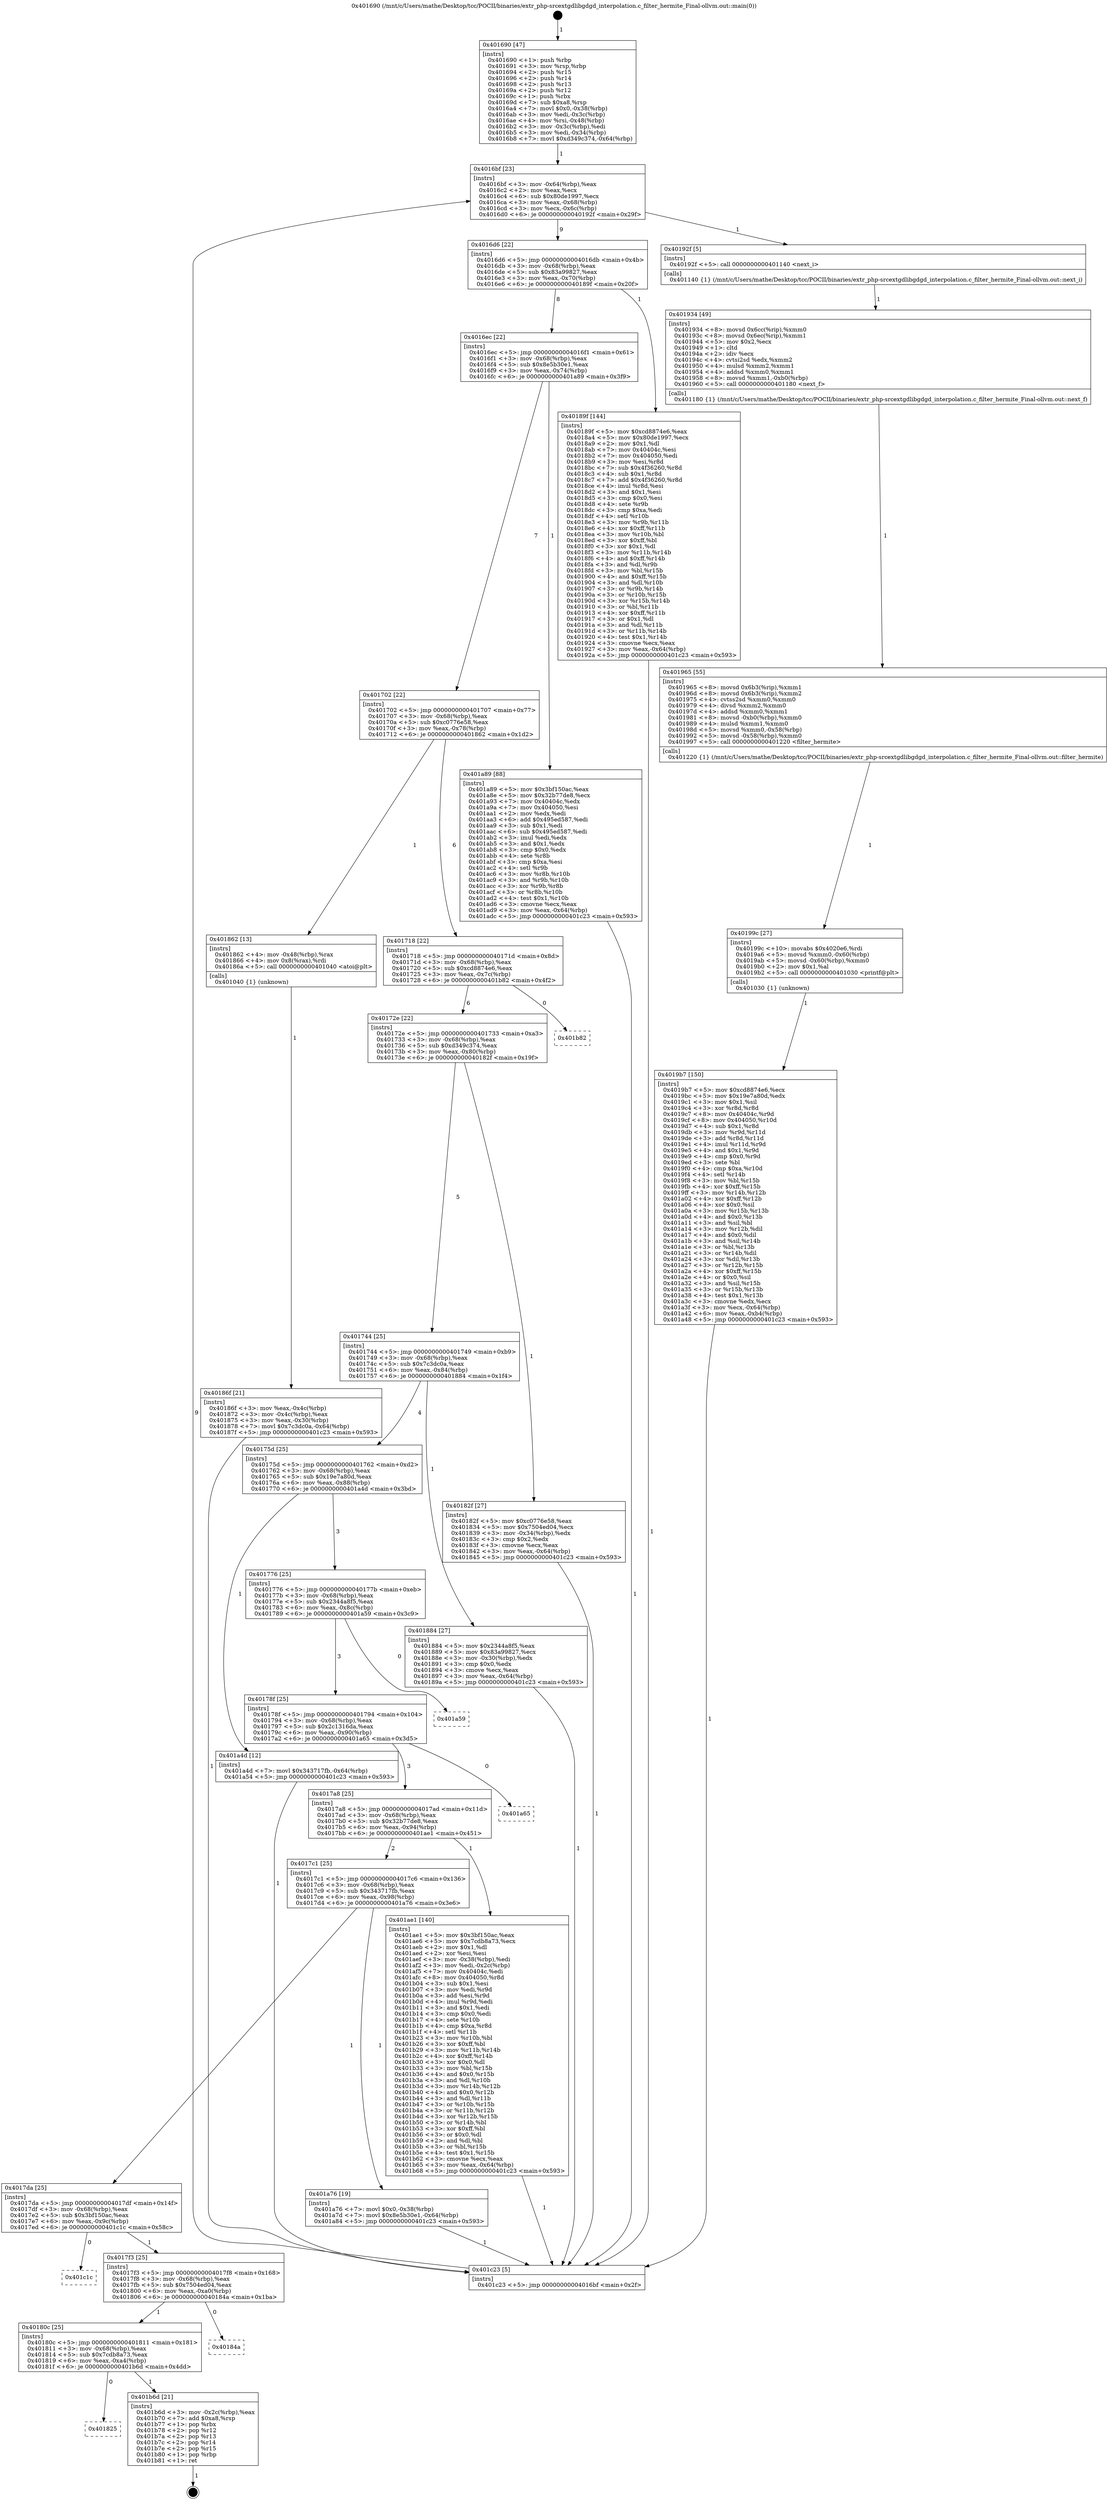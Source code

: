 digraph "0x401690" {
  label = "0x401690 (/mnt/c/Users/mathe/Desktop/tcc/POCII/binaries/extr_php-srcextgdlibgdgd_interpolation.c_filter_hermite_Final-ollvm.out::main(0))"
  labelloc = "t"
  node[shape=record]

  Entry [label="",width=0.3,height=0.3,shape=circle,fillcolor=black,style=filled]
  "0x4016bf" [label="{
     0x4016bf [23]\l
     | [instrs]\l
     &nbsp;&nbsp;0x4016bf \<+3\>: mov -0x64(%rbp),%eax\l
     &nbsp;&nbsp;0x4016c2 \<+2\>: mov %eax,%ecx\l
     &nbsp;&nbsp;0x4016c4 \<+6\>: sub $0x80de1997,%ecx\l
     &nbsp;&nbsp;0x4016ca \<+3\>: mov %eax,-0x68(%rbp)\l
     &nbsp;&nbsp;0x4016cd \<+3\>: mov %ecx,-0x6c(%rbp)\l
     &nbsp;&nbsp;0x4016d0 \<+6\>: je 000000000040192f \<main+0x29f\>\l
  }"]
  "0x40192f" [label="{
     0x40192f [5]\l
     | [instrs]\l
     &nbsp;&nbsp;0x40192f \<+5\>: call 0000000000401140 \<next_i\>\l
     | [calls]\l
     &nbsp;&nbsp;0x401140 \{1\} (/mnt/c/Users/mathe/Desktop/tcc/POCII/binaries/extr_php-srcextgdlibgdgd_interpolation.c_filter_hermite_Final-ollvm.out::next_i)\l
  }"]
  "0x4016d6" [label="{
     0x4016d6 [22]\l
     | [instrs]\l
     &nbsp;&nbsp;0x4016d6 \<+5\>: jmp 00000000004016db \<main+0x4b\>\l
     &nbsp;&nbsp;0x4016db \<+3\>: mov -0x68(%rbp),%eax\l
     &nbsp;&nbsp;0x4016de \<+5\>: sub $0x83a99827,%eax\l
     &nbsp;&nbsp;0x4016e3 \<+3\>: mov %eax,-0x70(%rbp)\l
     &nbsp;&nbsp;0x4016e6 \<+6\>: je 000000000040189f \<main+0x20f\>\l
  }"]
  Exit [label="",width=0.3,height=0.3,shape=circle,fillcolor=black,style=filled,peripheries=2]
  "0x40189f" [label="{
     0x40189f [144]\l
     | [instrs]\l
     &nbsp;&nbsp;0x40189f \<+5\>: mov $0xcd8874e6,%eax\l
     &nbsp;&nbsp;0x4018a4 \<+5\>: mov $0x80de1997,%ecx\l
     &nbsp;&nbsp;0x4018a9 \<+2\>: mov $0x1,%dl\l
     &nbsp;&nbsp;0x4018ab \<+7\>: mov 0x40404c,%esi\l
     &nbsp;&nbsp;0x4018b2 \<+7\>: mov 0x404050,%edi\l
     &nbsp;&nbsp;0x4018b9 \<+3\>: mov %esi,%r8d\l
     &nbsp;&nbsp;0x4018bc \<+7\>: sub $0x4f36260,%r8d\l
     &nbsp;&nbsp;0x4018c3 \<+4\>: sub $0x1,%r8d\l
     &nbsp;&nbsp;0x4018c7 \<+7\>: add $0x4f36260,%r8d\l
     &nbsp;&nbsp;0x4018ce \<+4\>: imul %r8d,%esi\l
     &nbsp;&nbsp;0x4018d2 \<+3\>: and $0x1,%esi\l
     &nbsp;&nbsp;0x4018d5 \<+3\>: cmp $0x0,%esi\l
     &nbsp;&nbsp;0x4018d8 \<+4\>: sete %r9b\l
     &nbsp;&nbsp;0x4018dc \<+3\>: cmp $0xa,%edi\l
     &nbsp;&nbsp;0x4018df \<+4\>: setl %r10b\l
     &nbsp;&nbsp;0x4018e3 \<+3\>: mov %r9b,%r11b\l
     &nbsp;&nbsp;0x4018e6 \<+4\>: xor $0xff,%r11b\l
     &nbsp;&nbsp;0x4018ea \<+3\>: mov %r10b,%bl\l
     &nbsp;&nbsp;0x4018ed \<+3\>: xor $0xff,%bl\l
     &nbsp;&nbsp;0x4018f0 \<+3\>: xor $0x1,%dl\l
     &nbsp;&nbsp;0x4018f3 \<+3\>: mov %r11b,%r14b\l
     &nbsp;&nbsp;0x4018f6 \<+4\>: and $0xff,%r14b\l
     &nbsp;&nbsp;0x4018fa \<+3\>: and %dl,%r9b\l
     &nbsp;&nbsp;0x4018fd \<+3\>: mov %bl,%r15b\l
     &nbsp;&nbsp;0x401900 \<+4\>: and $0xff,%r15b\l
     &nbsp;&nbsp;0x401904 \<+3\>: and %dl,%r10b\l
     &nbsp;&nbsp;0x401907 \<+3\>: or %r9b,%r14b\l
     &nbsp;&nbsp;0x40190a \<+3\>: or %r10b,%r15b\l
     &nbsp;&nbsp;0x40190d \<+3\>: xor %r15b,%r14b\l
     &nbsp;&nbsp;0x401910 \<+3\>: or %bl,%r11b\l
     &nbsp;&nbsp;0x401913 \<+4\>: xor $0xff,%r11b\l
     &nbsp;&nbsp;0x401917 \<+3\>: or $0x1,%dl\l
     &nbsp;&nbsp;0x40191a \<+3\>: and %dl,%r11b\l
     &nbsp;&nbsp;0x40191d \<+3\>: or %r11b,%r14b\l
     &nbsp;&nbsp;0x401920 \<+4\>: test $0x1,%r14b\l
     &nbsp;&nbsp;0x401924 \<+3\>: cmovne %ecx,%eax\l
     &nbsp;&nbsp;0x401927 \<+3\>: mov %eax,-0x64(%rbp)\l
     &nbsp;&nbsp;0x40192a \<+5\>: jmp 0000000000401c23 \<main+0x593\>\l
  }"]
  "0x4016ec" [label="{
     0x4016ec [22]\l
     | [instrs]\l
     &nbsp;&nbsp;0x4016ec \<+5\>: jmp 00000000004016f1 \<main+0x61\>\l
     &nbsp;&nbsp;0x4016f1 \<+3\>: mov -0x68(%rbp),%eax\l
     &nbsp;&nbsp;0x4016f4 \<+5\>: sub $0x8e5b30e1,%eax\l
     &nbsp;&nbsp;0x4016f9 \<+3\>: mov %eax,-0x74(%rbp)\l
     &nbsp;&nbsp;0x4016fc \<+6\>: je 0000000000401a89 \<main+0x3f9\>\l
  }"]
  "0x401825" [label="{
     0x401825\l
  }", style=dashed]
  "0x401a89" [label="{
     0x401a89 [88]\l
     | [instrs]\l
     &nbsp;&nbsp;0x401a89 \<+5\>: mov $0x3bf150ac,%eax\l
     &nbsp;&nbsp;0x401a8e \<+5\>: mov $0x32b77de8,%ecx\l
     &nbsp;&nbsp;0x401a93 \<+7\>: mov 0x40404c,%edx\l
     &nbsp;&nbsp;0x401a9a \<+7\>: mov 0x404050,%esi\l
     &nbsp;&nbsp;0x401aa1 \<+2\>: mov %edx,%edi\l
     &nbsp;&nbsp;0x401aa3 \<+6\>: add $0x495ed587,%edi\l
     &nbsp;&nbsp;0x401aa9 \<+3\>: sub $0x1,%edi\l
     &nbsp;&nbsp;0x401aac \<+6\>: sub $0x495ed587,%edi\l
     &nbsp;&nbsp;0x401ab2 \<+3\>: imul %edi,%edx\l
     &nbsp;&nbsp;0x401ab5 \<+3\>: and $0x1,%edx\l
     &nbsp;&nbsp;0x401ab8 \<+3\>: cmp $0x0,%edx\l
     &nbsp;&nbsp;0x401abb \<+4\>: sete %r8b\l
     &nbsp;&nbsp;0x401abf \<+3\>: cmp $0xa,%esi\l
     &nbsp;&nbsp;0x401ac2 \<+4\>: setl %r9b\l
     &nbsp;&nbsp;0x401ac6 \<+3\>: mov %r8b,%r10b\l
     &nbsp;&nbsp;0x401ac9 \<+3\>: and %r9b,%r10b\l
     &nbsp;&nbsp;0x401acc \<+3\>: xor %r9b,%r8b\l
     &nbsp;&nbsp;0x401acf \<+3\>: or %r8b,%r10b\l
     &nbsp;&nbsp;0x401ad2 \<+4\>: test $0x1,%r10b\l
     &nbsp;&nbsp;0x401ad6 \<+3\>: cmovne %ecx,%eax\l
     &nbsp;&nbsp;0x401ad9 \<+3\>: mov %eax,-0x64(%rbp)\l
     &nbsp;&nbsp;0x401adc \<+5\>: jmp 0000000000401c23 \<main+0x593\>\l
  }"]
  "0x401702" [label="{
     0x401702 [22]\l
     | [instrs]\l
     &nbsp;&nbsp;0x401702 \<+5\>: jmp 0000000000401707 \<main+0x77\>\l
     &nbsp;&nbsp;0x401707 \<+3\>: mov -0x68(%rbp),%eax\l
     &nbsp;&nbsp;0x40170a \<+5\>: sub $0xc0776e58,%eax\l
     &nbsp;&nbsp;0x40170f \<+3\>: mov %eax,-0x78(%rbp)\l
     &nbsp;&nbsp;0x401712 \<+6\>: je 0000000000401862 \<main+0x1d2\>\l
  }"]
  "0x401b6d" [label="{
     0x401b6d [21]\l
     | [instrs]\l
     &nbsp;&nbsp;0x401b6d \<+3\>: mov -0x2c(%rbp),%eax\l
     &nbsp;&nbsp;0x401b70 \<+7\>: add $0xa8,%rsp\l
     &nbsp;&nbsp;0x401b77 \<+1\>: pop %rbx\l
     &nbsp;&nbsp;0x401b78 \<+2\>: pop %r12\l
     &nbsp;&nbsp;0x401b7a \<+2\>: pop %r13\l
     &nbsp;&nbsp;0x401b7c \<+2\>: pop %r14\l
     &nbsp;&nbsp;0x401b7e \<+2\>: pop %r15\l
     &nbsp;&nbsp;0x401b80 \<+1\>: pop %rbp\l
     &nbsp;&nbsp;0x401b81 \<+1\>: ret\l
  }"]
  "0x401862" [label="{
     0x401862 [13]\l
     | [instrs]\l
     &nbsp;&nbsp;0x401862 \<+4\>: mov -0x48(%rbp),%rax\l
     &nbsp;&nbsp;0x401866 \<+4\>: mov 0x8(%rax),%rdi\l
     &nbsp;&nbsp;0x40186a \<+5\>: call 0000000000401040 \<atoi@plt\>\l
     | [calls]\l
     &nbsp;&nbsp;0x401040 \{1\} (unknown)\l
  }"]
  "0x401718" [label="{
     0x401718 [22]\l
     | [instrs]\l
     &nbsp;&nbsp;0x401718 \<+5\>: jmp 000000000040171d \<main+0x8d\>\l
     &nbsp;&nbsp;0x40171d \<+3\>: mov -0x68(%rbp),%eax\l
     &nbsp;&nbsp;0x401720 \<+5\>: sub $0xcd8874e6,%eax\l
     &nbsp;&nbsp;0x401725 \<+3\>: mov %eax,-0x7c(%rbp)\l
     &nbsp;&nbsp;0x401728 \<+6\>: je 0000000000401b82 \<main+0x4f2\>\l
  }"]
  "0x40180c" [label="{
     0x40180c [25]\l
     | [instrs]\l
     &nbsp;&nbsp;0x40180c \<+5\>: jmp 0000000000401811 \<main+0x181\>\l
     &nbsp;&nbsp;0x401811 \<+3\>: mov -0x68(%rbp),%eax\l
     &nbsp;&nbsp;0x401814 \<+5\>: sub $0x7cdb8a73,%eax\l
     &nbsp;&nbsp;0x401819 \<+6\>: mov %eax,-0xa4(%rbp)\l
     &nbsp;&nbsp;0x40181f \<+6\>: je 0000000000401b6d \<main+0x4dd\>\l
  }"]
  "0x401b82" [label="{
     0x401b82\l
  }", style=dashed]
  "0x40172e" [label="{
     0x40172e [22]\l
     | [instrs]\l
     &nbsp;&nbsp;0x40172e \<+5\>: jmp 0000000000401733 \<main+0xa3\>\l
     &nbsp;&nbsp;0x401733 \<+3\>: mov -0x68(%rbp),%eax\l
     &nbsp;&nbsp;0x401736 \<+5\>: sub $0xd349c374,%eax\l
     &nbsp;&nbsp;0x40173b \<+3\>: mov %eax,-0x80(%rbp)\l
     &nbsp;&nbsp;0x40173e \<+6\>: je 000000000040182f \<main+0x19f\>\l
  }"]
  "0x40184a" [label="{
     0x40184a\l
  }", style=dashed]
  "0x40182f" [label="{
     0x40182f [27]\l
     | [instrs]\l
     &nbsp;&nbsp;0x40182f \<+5\>: mov $0xc0776e58,%eax\l
     &nbsp;&nbsp;0x401834 \<+5\>: mov $0x7504ed04,%ecx\l
     &nbsp;&nbsp;0x401839 \<+3\>: mov -0x34(%rbp),%edx\l
     &nbsp;&nbsp;0x40183c \<+3\>: cmp $0x2,%edx\l
     &nbsp;&nbsp;0x40183f \<+3\>: cmovne %ecx,%eax\l
     &nbsp;&nbsp;0x401842 \<+3\>: mov %eax,-0x64(%rbp)\l
     &nbsp;&nbsp;0x401845 \<+5\>: jmp 0000000000401c23 \<main+0x593\>\l
  }"]
  "0x401744" [label="{
     0x401744 [25]\l
     | [instrs]\l
     &nbsp;&nbsp;0x401744 \<+5\>: jmp 0000000000401749 \<main+0xb9\>\l
     &nbsp;&nbsp;0x401749 \<+3\>: mov -0x68(%rbp),%eax\l
     &nbsp;&nbsp;0x40174c \<+5\>: sub $0x7c3dc0a,%eax\l
     &nbsp;&nbsp;0x401751 \<+6\>: mov %eax,-0x84(%rbp)\l
     &nbsp;&nbsp;0x401757 \<+6\>: je 0000000000401884 \<main+0x1f4\>\l
  }"]
  "0x401c23" [label="{
     0x401c23 [5]\l
     | [instrs]\l
     &nbsp;&nbsp;0x401c23 \<+5\>: jmp 00000000004016bf \<main+0x2f\>\l
  }"]
  "0x401690" [label="{
     0x401690 [47]\l
     | [instrs]\l
     &nbsp;&nbsp;0x401690 \<+1\>: push %rbp\l
     &nbsp;&nbsp;0x401691 \<+3\>: mov %rsp,%rbp\l
     &nbsp;&nbsp;0x401694 \<+2\>: push %r15\l
     &nbsp;&nbsp;0x401696 \<+2\>: push %r14\l
     &nbsp;&nbsp;0x401698 \<+2\>: push %r13\l
     &nbsp;&nbsp;0x40169a \<+2\>: push %r12\l
     &nbsp;&nbsp;0x40169c \<+1\>: push %rbx\l
     &nbsp;&nbsp;0x40169d \<+7\>: sub $0xa8,%rsp\l
     &nbsp;&nbsp;0x4016a4 \<+7\>: movl $0x0,-0x38(%rbp)\l
     &nbsp;&nbsp;0x4016ab \<+3\>: mov %edi,-0x3c(%rbp)\l
     &nbsp;&nbsp;0x4016ae \<+4\>: mov %rsi,-0x48(%rbp)\l
     &nbsp;&nbsp;0x4016b2 \<+3\>: mov -0x3c(%rbp),%edi\l
     &nbsp;&nbsp;0x4016b5 \<+3\>: mov %edi,-0x34(%rbp)\l
     &nbsp;&nbsp;0x4016b8 \<+7\>: movl $0xd349c374,-0x64(%rbp)\l
  }"]
  "0x40186f" [label="{
     0x40186f [21]\l
     | [instrs]\l
     &nbsp;&nbsp;0x40186f \<+3\>: mov %eax,-0x4c(%rbp)\l
     &nbsp;&nbsp;0x401872 \<+3\>: mov -0x4c(%rbp),%eax\l
     &nbsp;&nbsp;0x401875 \<+3\>: mov %eax,-0x30(%rbp)\l
     &nbsp;&nbsp;0x401878 \<+7\>: movl $0x7c3dc0a,-0x64(%rbp)\l
     &nbsp;&nbsp;0x40187f \<+5\>: jmp 0000000000401c23 \<main+0x593\>\l
  }"]
  "0x4017f3" [label="{
     0x4017f3 [25]\l
     | [instrs]\l
     &nbsp;&nbsp;0x4017f3 \<+5\>: jmp 00000000004017f8 \<main+0x168\>\l
     &nbsp;&nbsp;0x4017f8 \<+3\>: mov -0x68(%rbp),%eax\l
     &nbsp;&nbsp;0x4017fb \<+5\>: sub $0x7504ed04,%eax\l
     &nbsp;&nbsp;0x401800 \<+6\>: mov %eax,-0xa0(%rbp)\l
     &nbsp;&nbsp;0x401806 \<+6\>: je 000000000040184a \<main+0x1ba\>\l
  }"]
  "0x401884" [label="{
     0x401884 [27]\l
     | [instrs]\l
     &nbsp;&nbsp;0x401884 \<+5\>: mov $0x2344a8f5,%eax\l
     &nbsp;&nbsp;0x401889 \<+5\>: mov $0x83a99827,%ecx\l
     &nbsp;&nbsp;0x40188e \<+3\>: mov -0x30(%rbp),%edx\l
     &nbsp;&nbsp;0x401891 \<+3\>: cmp $0x0,%edx\l
     &nbsp;&nbsp;0x401894 \<+3\>: cmove %ecx,%eax\l
     &nbsp;&nbsp;0x401897 \<+3\>: mov %eax,-0x64(%rbp)\l
     &nbsp;&nbsp;0x40189a \<+5\>: jmp 0000000000401c23 \<main+0x593\>\l
  }"]
  "0x40175d" [label="{
     0x40175d [25]\l
     | [instrs]\l
     &nbsp;&nbsp;0x40175d \<+5\>: jmp 0000000000401762 \<main+0xd2\>\l
     &nbsp;&nbsp;0x401762 \<+3\>: mov -0x68(%rbp),%eax\l
     &nbsp;&nbsp;0x401765 \<+5\>: sub $0x19e7a80d,%eax\l
     &nbsp;&nbsp;0x40176a \<+6\>: mov %eax,-0x88(%rbp)\l
     &nbsp;&nbsp;0x401770 \<+6\>: je 0000000000401a4d \<main+0x3bd\>\l
  }"]
  "0x401934" [label="{
     0x401934 [49]\l
     | [instrs]\l
     &nbsp;&nbsp;0x401934 \<+8\>: movsd 0x6cc(%rip),%xmm0\l
     &nbsp;&nbsp;0x40193c \<+8\>: movsd 0x6ec(%rip),%xmm1\l
     &nbsp;&nbsp;0x401944 \<+5\>: mov $0x2,%ecx\l
     &nbsp;&nbsp;0x401949 \<+1\>: cltd\l
     &nbsp;&nbsp;0x40194a \<+2\>: idiv %ecx\l
     &nbsp;&nbsp;0x40194c \<+4\>: cvtsi2sd %edx,%xmm2\l
     &nbsp;&nbsp;0x401950 \<+4\>: mulsd %xmm2,%xmm1\l
     &nbsp;&nbsp;0x401954 \<+4\>: addsd %xmm0,%xmm1\l
     &nbsp;&nbsp;0x401958 \<+8\>: movsd %xmm1,-0xb0(%rbp)\l
     &nbsp;&nbsp;0x401960 \<+5\>: call 0000000000401180 \<next_f\>\l
     | [calls]\l
     &nbsp;&nbsp;0x401180 \{1\} (/mnt/c/Users/mathe/Desktop/tcc/POCII/binaries/extr_php-srcextgdlibgdgd_interpolation.c_filter_hermite_Final-ollvm.out::next_f)\l
  }"]
  "0x401965" [label="{
     0x401965 [55]\l
     | [instrs]\l
     &nbsp;&nbsp;0x401965 \<+8\>: movsd 0x6b3(%rip),%xmm1\l
     &nbsp;&nbsp;0x40196d \<+8\>: movsd 0x6b3(%rip),%xmm2\l
     &nbsp;&nbsp;0x401975 \<+4\>: cvtss2sd %xmm0,%xmm0\l
     &nbsp;&nbsp;0x401979 \<+4\>: divsd %xmm2,%xmm0\l
     &nbsp;&nbsp;0x40197d \<+4\>: addsd %xmm0,%xmm1\l
     &nbsp;&nbsp;0x401981 \<+8\>: movsd -0xb0(%rbp),%xmm0\l
     &nbsp;&nbsp;0x401989 \<+4\>: mulsd %xmm1,%xmm0\l
     &nbsp;&nbsp;0x40198d \<+5\>: movsd %xmm0,-0x58(%rbp)\l
     &nbsp;&nbsp;0x401992 \<+5\>: movsd -0x58(%rbp),%xmm0\l
     &nbsp;&nbsp;0x401997 \<+5\>: call 0000000000401220 \<filter_hermite\>\l
     | [calls]\l
     &nbsp;&nbsp;0x401220 \{1\} (/mnt/c/Users/mathe/Desktop/tcc/POCII/binaries/extr_php-srcextgdlibgdgd_interpolation.c_filter_hermite_Final-ollvm.out::filter_hermite)\l
  }"]
  "0x40199c" [label="{
     0x40199c [27]\l
     | [instrs]\l
     &nbsp;&nbsp;0x40199c \<+10\>: movabs $0x4020e6,%rdi\l
     &nbsp;&nbsp;0x4019a6 \<+5\>: movsd %xmm0,-0x60(%rbp)\l
     &nbsp;&nbsp;0x4019ab \<+5\>: movsd -0x60(%rbp),%xmm0\l
     &nbsp;&nbsp;0x4019b0 \<+2\>: mov $0x1,%al\l
     &nbsp;&nbsp;0x4019b2 \<+5\>: call 0000000000401030 \<printf@plt\>\l
     | [calls]\l
     &nbsp;&nbsp;0x401030 \{1\} (unknown)\l
  }"]
  "0x4019b7" [label="{
     0x4019b7 [150]\l
     | [instrs]\l
     &nbsp;&nbsp;0x4019b7 \<+5\>: mov $0xcd8874e6,%ecx\l
     &nbsp;&nbsp;0x4019bc \<+5\>: mov $0x19e7a80d,%edx\l
     &nbsp;&nbsp;0x4019c1 \<+3\>: mov $0x1,%sil\l
     &nbsp;&nbsp;0x4019c4 \<+3\>: xor %r8d,%r8d\l
     &nbsp;&nbsp;0x4019c7 \<+8\>: mov 0x40404c,%r9d\l
     &nbsp;&nbsp;0x4019cf \<+8\>: mov 0x404050,%r10d\l
     &nbsp;&nbsp;0x4019d7 \<+4\>: sub $0x1,%r8d\l
     &nbsp;&nbsp;0x4019db \<+3\>: mov %r9d,%r11d\l
     &nbsp;&nbsp;0x4019de \<+3\>: add %r8d,%r11d\l
     &nbsp;&nbsp;0x4019e1 \<+4\>: imul %r11d,%r9d\l
     &nbsp;&nbsp;0x4019e5 \<+4\>: and $0x1,%r9d\l
     &nbsp;&nbsp;0x4019e9 \<+4\>: cmp $0x0,%r9d\l
     &nbsp;&nbsp;0x4019ed \<+3\>: sete %bl\l
     &nbsp;&nbsp;0x4019f0 \<+4\>: cmp $0xa,%r10d\l
     &nbsp;&nbsp;0x4019f4 \<+4\>: setl %r14b\l
     &nbsp;&nbsp;0x4019f8 \<+3\>: mov %bl,%r15b\l
     &nbsp;&nbsp;0x4019fb \<+4\>: xor $0xff,%r15b\l
     &nbsp;&nbsp;0x4019ff \<+3\>: mov %r14b,%r12b\l
     &nbsp;&nbsp;0x401a02 \<+4\>: xor $0xff,%r12b\l
     &nbsp;&nbsp;0x401a06 \<+4\>: xor $0x0,%sil\l
     &nbsp;&nbsp;0x401a0a \<+3\>: mov %r15b,%r13b\l
     &nbsp;&nbsp;0x401a0d \<+4\>: and $0x0,%r13b\l
     &nbsp;&nbsp;0x401a11 \<+3\>: and %sil,%bl\l
     &nbsp;&nbsp;0x401a14 \<+3\>: mov %r12b,%dil\l
     &nbsp;&nbsp;0x401a17 \<+4\>: and $0x0,%dil\l
     &nbsp;&nbsp;0x401a1b \<+3\>: and %sil,%r14b\l
     &nbsp;&nbsp;0x401a1e \<+3\>: or %bl,%r13b\l
     &nbsp;&nbsp;0x401a21 \<+3\>: or %r14b,%dil\l
     &nbsp;&nbsp;0x401a24 \<+3\>: xor %dil,%r13b\l
     &nbsp;&nbsp;0x401a27 \<+3\>: or %r12b,%r15b\l
     &nbsp;&nbsp;0x401a2a \<+4\>: xor $0xff,%r15b\l
     &nbsp;&nbsp;0x401a2e \<+4\>: or $0x0,%sil\l
     &nbsp;&nbsp;0x401a32 \<+3\>: and %sil,%r15b\l
     &nbsp;&nbsp;0x401a35 \<+3\>: or %r15b,%r13b\l
     &nbsp;&nbsp;0x401a38 \<+4\>: test $0x1,%r13b\l
     &nbsp;&nbsp;0x401a3c \<+3\>: cmovne %edx,%ecx\l
     &nbsp;&nbsp;0x401a3f \<+3\>: mov %ecx,-0x64(%rbp)\l
     &nbsp;&nbsp;0x401a42 \<+6\>: mov %eax,-0xb4(%rbp)\l
     &nbsp;&nbsp;0x401a48 \<+5\>: jmp 0000000000401c23 \<main+0x593\>\l
  }"]
  "0x401c1c" [label="{
     0x401c1c\l
  }", style=dashed]
  "0x401a4d" [label="{
     0x401a4d [12]\l
     | [instrs]\l
     &nbsp;&nbsp;0x401a4d \<+7\>: movl $0x343717fb,-0x64(%rbp)\l
     &nbsp;&nbsp;0x401a54 \<+5\>: jmp 0000000000401c23 \<main+0x593\>\l
  }"]
  "0x401776" [label="{
     0x401776 [25]\l
     | [instrs]\l
     &nbsp;&nbsp;0x401776 \<+5\>: jmp 000000000040177b \<main+0xeb\>\l
     &nbsp;&nbsp;0x40177b \<+3\>: mov -0x68(%rbp),%eax\l
     &nbsp;&nbsp;0x40177e \<+5\>: sub $0x2344a8f5,%eax\l
     &nbsp;&nbsp;0x401783 \<+6\>: mov %eax,-0x8c(%rbp)\l
     &nbsp;&nbsp;0x401789 \<+6\>: je 0000000000401a59 \<main+0x3c9\>\l
  }"]
  "0x4017da" [label="{
     0x4017da [25]\l
     | [instrs]\l
     &nbsp;&nbsp;0x4017da \<+5\>: jmp 00000000004017df \<main+0x14f\>\l
     &nbsp;&nbsp;0x4017df \<+3\>: mov -0x68(%rbp),%eax\l
     &nbsp;&nbsp;0x4017e2 \<+5\>: sub $0x3bf150ac,%eax\l
     &nbsp;&nbsp;0x4017e7 \<+6\>: mov %eax,-0x9c(%rbp)\l
     &nbsp;&nbsp;0x4017ed \<+6\>: je 0000000000401c1c \<main+0x58c\>\l
  }"]
  "0x401a59" [label="{
     0x401a59\l
  }", style=dashed]
  "0x40178f" [label="{
     0x40178f [25]\l
     | [instrs]\l
     &nbsp;&nbsp;0x40178f \<+5\>: jmp 0000000000401794 \<main+0x104\>\l
     &nbsp;&nbsp;0x401794 \<+3\>: mov -0x68(%rbp),%eax\l
     &nbsp;&nbsp;0x401797 \<+5\>: sub $0x2c1316da,%eax\l
     &nbsp;&nbsp;0x40179c \<+6\>: mov %eax,-0x90(%rbp)\l
     &nbsp;&nbsp;0x4017a2 \<+6\>: je 0000000000401a65 \<main+0x3d5\>\l
  }"]
  "0x401a76" [label="{
     0x401a76 [19]\l
     | [instrs]\l
     &nbsp;&nbsp;0x401a76 \<+7\>: movl $0x0,-0x38(%rbp)\l
     &nbsp;&nbsp;0x401a7d \<+7\>: movl $0x8e5b30e1,-0x64(%rbp)\l
     &nbsp;&nbsp;0x401a84 \<+5\>: jmp 0000000000401c23 \<main+0x593\>\l
  }"]
  "0x401a65" [label="{
     0x401a65\l
  }", style=dashed]
  "0x4017a8" [label="{
     0x4017a8 [25]\l
     | [instrs]\l
     &nbsp;&nbsp;0x4017a8 \<+5\>: jmp 00000000004017ad \<main+0x11d\>\l
     &nbsp;&nbsp;0x4017ad \<+3\>: mov -0x68(%rbp),%eax\l
     &nbsp;&nbsp;0x4017b0 \<+5\>: sub $0x32b77de8,%eax\l
     &nbsp;&nbsp;0x4017b5 \<+6\>: mov %eax,-0x94(%rbp)\l
     &nbsp;&nbsp;0x4017bb \<+6\>: je 0000000000401ae1 \<main+0x451\>\l
  }"]
  "0x4017c1" [label="{
     0x4017c1 [25]\l
     | [instrs]\l
     &nbsp;&nbsp;0x4017c1 \<+5\>: jmp 00000000004017c6 \<main+0x136\>\l
     &nbsp;&nbsp;0x4017c6 \<+3\>: mov -0x68(%rbp),%eax\l
     &nbsp;&nbsp;0x4017c9 \<+5\>: sub $0x343717fb,%eax\l
     &nbsp;&nbsp;0x4017ce \<+6\>: mov %eax,-0x98(%rbp)\l
     &nbsp;&nbsp;0x4017d4 \<+6\>: je 0000000000401a76 \<main+0x3e6\>\l
  }"]
  "0x401ae1" [label="{
     0x401ae1 [140]\l
     | [instrs]\l
     &nbsp;&nbsp;0x401ae1 \<+5\>: mov $0x3bf150ac,%eax\l
     &nbsp;&nbsp;0x401ae6 \<+5\>: mov $0x7cdb8a73,%ecx\l
     &nbsp;&nbsp;0x401aeb \<+2\>: mov $0x1,%dl\l
     &nbsp;&nbsp;0x401aed \<+2\>: xor %esi,%esi\l
     &nbsp;&nbsp;0x401aef \<+3\>: mov -0x38(%rbp),%edi\l
     &nbsp;&nbsp;0x401af2 \<+3\>: mov %edi,-0x2c(%rbp)\l
     &nbsp;&nbsp;0x401af5 \<+7\>: mov 0x40404c,%edi\l
     &nbsp;&nbsp;0x401afc \<+8\>: mov 0x404050,%r8d\l
     &nbsp;&nbsp;0x401b04 \<+3\>: sub $0x1,%esi\l
     &nbsp;&nbsp;0x401b07 \<+3\>: mov %edi,%r9d\l
     &nbsp;&nbsp;0x401b0a \<+3\>: add %esi,%r9d\l
     &nbsp;&nbsp;0x401b0d \<+4\>: imul %r9d,%edi\l
     &nbsp;&nbsp;0x401b11 \<+3\>: and $0x1,%edi\l
     &nbsp;&nbsp;0x401b14 \<+3\>: cmp $0x0,%edi\l
     &nbsp;&nbsp;0x401b17 \<+4\>: sete %r10b\l
     &nbsp;&nbsp;0x401b1b \<+4\>: cmp $0xa,%r8d\l
     &nbsp;&nbsp;0x401b1f \<+4\>: setl %r11b\l
     &nbsp;&nbsp;0x401b23 \<+3\>: mov %r10b,%bl\l
     &nbsp;&nbsp;0x401b26 \<+3\>: xor $0xff,%bl\l
     &nbsp;&nbsp;0x401b29 \<+3\>: mov %r11b,%r14b\l
     &nbsp;&nbsp;0x401b2c \<+4\>: xor $0xff,%r14b\l
     &nbsp;&nbsp;0x401b30 \<+3\>: xor $0x0,%dl\l
     &nbsp;&nbsp;0x401b33 \<+3\>: mov %bl,%r15b\l
     &nbsp;&nbsp;0x401b36 \<+4\>: and $0x0,%r15b\l
     &nbsp;&nbsp;0x401b3a \<+3\>: and %dl,%r10b\l
     &nbsp;&nbsp;0x401b3d \<+3\>: mov %r14b,%r12b\l
     &nbsp;&nbsp;0x401b40 \<+4\>: and $0x0,%r12b\l
     &nbsp;&nbsp;0x401b44 \<+3\>: and %dl,%r11b\l
     &nbsp;&nbsp;0x401b47 \<+3\>: or %r10b,%r15b\l
     &nbsp;&nbsp;0x401b4a \<+3\>: or %r11b,%r12b\l
     &nbsp;&nbsp;0x401b4d \<+3\>: xor %r12b,%r15b\l
     &nbsp;&nbsp;0x401b50 \<+3\>: or %r14b,%bl\l
     &nbsp;&nbsp;0x401b53 \<+3\>: xor $0xff,%bl\l
     &nbsp;&nbsp;0x401b56 \<+3\>: or $0x0,%dl\l
     &nbsp;&nbsp;0x401b59 \<+2\>: and %dl,%bl\l
     &nbsp;&nbsp;0x401b5b \<+3\>: or %bl,%r15b\l
     &nbsp;&nbsp;0x401b5e \<+4\>: test $0x1,%r15b\l
     &nbsp;&nbsp;0x401b62 \<+3\>: cmovne %ecx,%eax\l
     &nbsp;&nbsp;0x401b65 \<+3\>: mov %eax,-0x64(%rbp)\l
     &nbsp;&nbsp;0x401b68 \<+5\>: jmp 0000000000401c23 \<main+0x593\>\l
  }"]
  Entry -> "0x401690" [label=" 1"]
  "0x4016bf" -> "0x40192f" [label=" 1"]
  "0x4016bf" -> "0x4016d6" [label=" 9"]
  "0x401b6d" -> Exit [label=" 1"]
  "0x4016d6" -> "0x40189f" [label=" 1"]
  "0x4016d6" -> "0x4016ec" [label=" 8"]
  "0x40180c" -> "0x401825" [label=" 0"]
  "0x4016ec" -> "0x401a89" [label=" 1"]
  "0x4016ec" -> "0x401702" [label=" 7"]
  "0x40180c" -> "0x401b6d" [label=" 1"]
  "0x401702" -> "0x401862" [label=" 1"]
  "0x401702" -> "0x401718" [label=" 6"]
  "0x4017f3" -> "0x40180c" [label=" 1"]
  "0x401718" -> "0x401b82" [label=" 0"]
  "0x401718" -> "0x40172e" [label=" 6"]
  "0x4017f3" -> "0x40184a" [label=" 0"]
  "0x40172e" -> "0x40182f" [label=" 1"]
  "0x40172e" -> "0x401744" [label=" 5"]
  "0x40182f" -> "0x401c23" [label=" 1"]
  "0x401690" -> "0x4016bf" [label=" 1"]
  "0x401c23" -> "0x4016bf" [label=" 9"]
  "0x401862" -> "0x40186f" [label=" 1"]
  "0x40186f" -> "0x401c23" [label=" 1"]
  "0x4017da" -> "0x4017f3" [label=" 1"]
  "0x401744" -> "0x401884" [label=" 1"]
  "0x401744" -> "0x40175d" [label=" 4"]
  "0x401884" -> "0x401c23" [label=" 1"]
  "0x40189f" -> "0x401c23" [label=" 1"]
  "0x40192f" -> "0x401934" [label=" 1"]
  "0x401934" -> "0x401965" [label=" 1"]
  "0x401965" -> "0x40199c" [label=" 1"]
  "0x40199c" -> "0x4019b7" [label=" 1"]
  "0x4019b7" -> "0x401c23" [label=" 1"]
  "0x4017da" -> "0x401c1c" [label=" 0"]
  "0x40175d" -> "0x401a4d" [label=" 1"]
  "0x40175d" -> "0x401776" [label=" 3"]
  "0x401a4d" -> "0x401c23" [label=" 1"]
  "0x401ae1" -> "0x401c23" [label=" 1"]
  "0x401776" -> "0x401a59" [label=" 0"]
  "0x401776" -> "0x40178f" [label=" 3"]
  "0x401a89" -> "0x401c23" [label=" 1"]
  "0x40178f" -> "0x401a65" [label=" 0"]
  "0x40178f" -> "0x4017a8" [label=" 3"]
  "0x401a76" -> "0x401c23" [label=" 1"]
  "0x4017a8" -> "0x401ae1" [label=" 1"]
  "0x4017a8" -> "0x4017c1" [label=" 2"]
  "0x4017c1" -> "0x4017da" [label=" 1"]
  "0x4017c1" -> "0x401a76" [label=" 1"]
}
